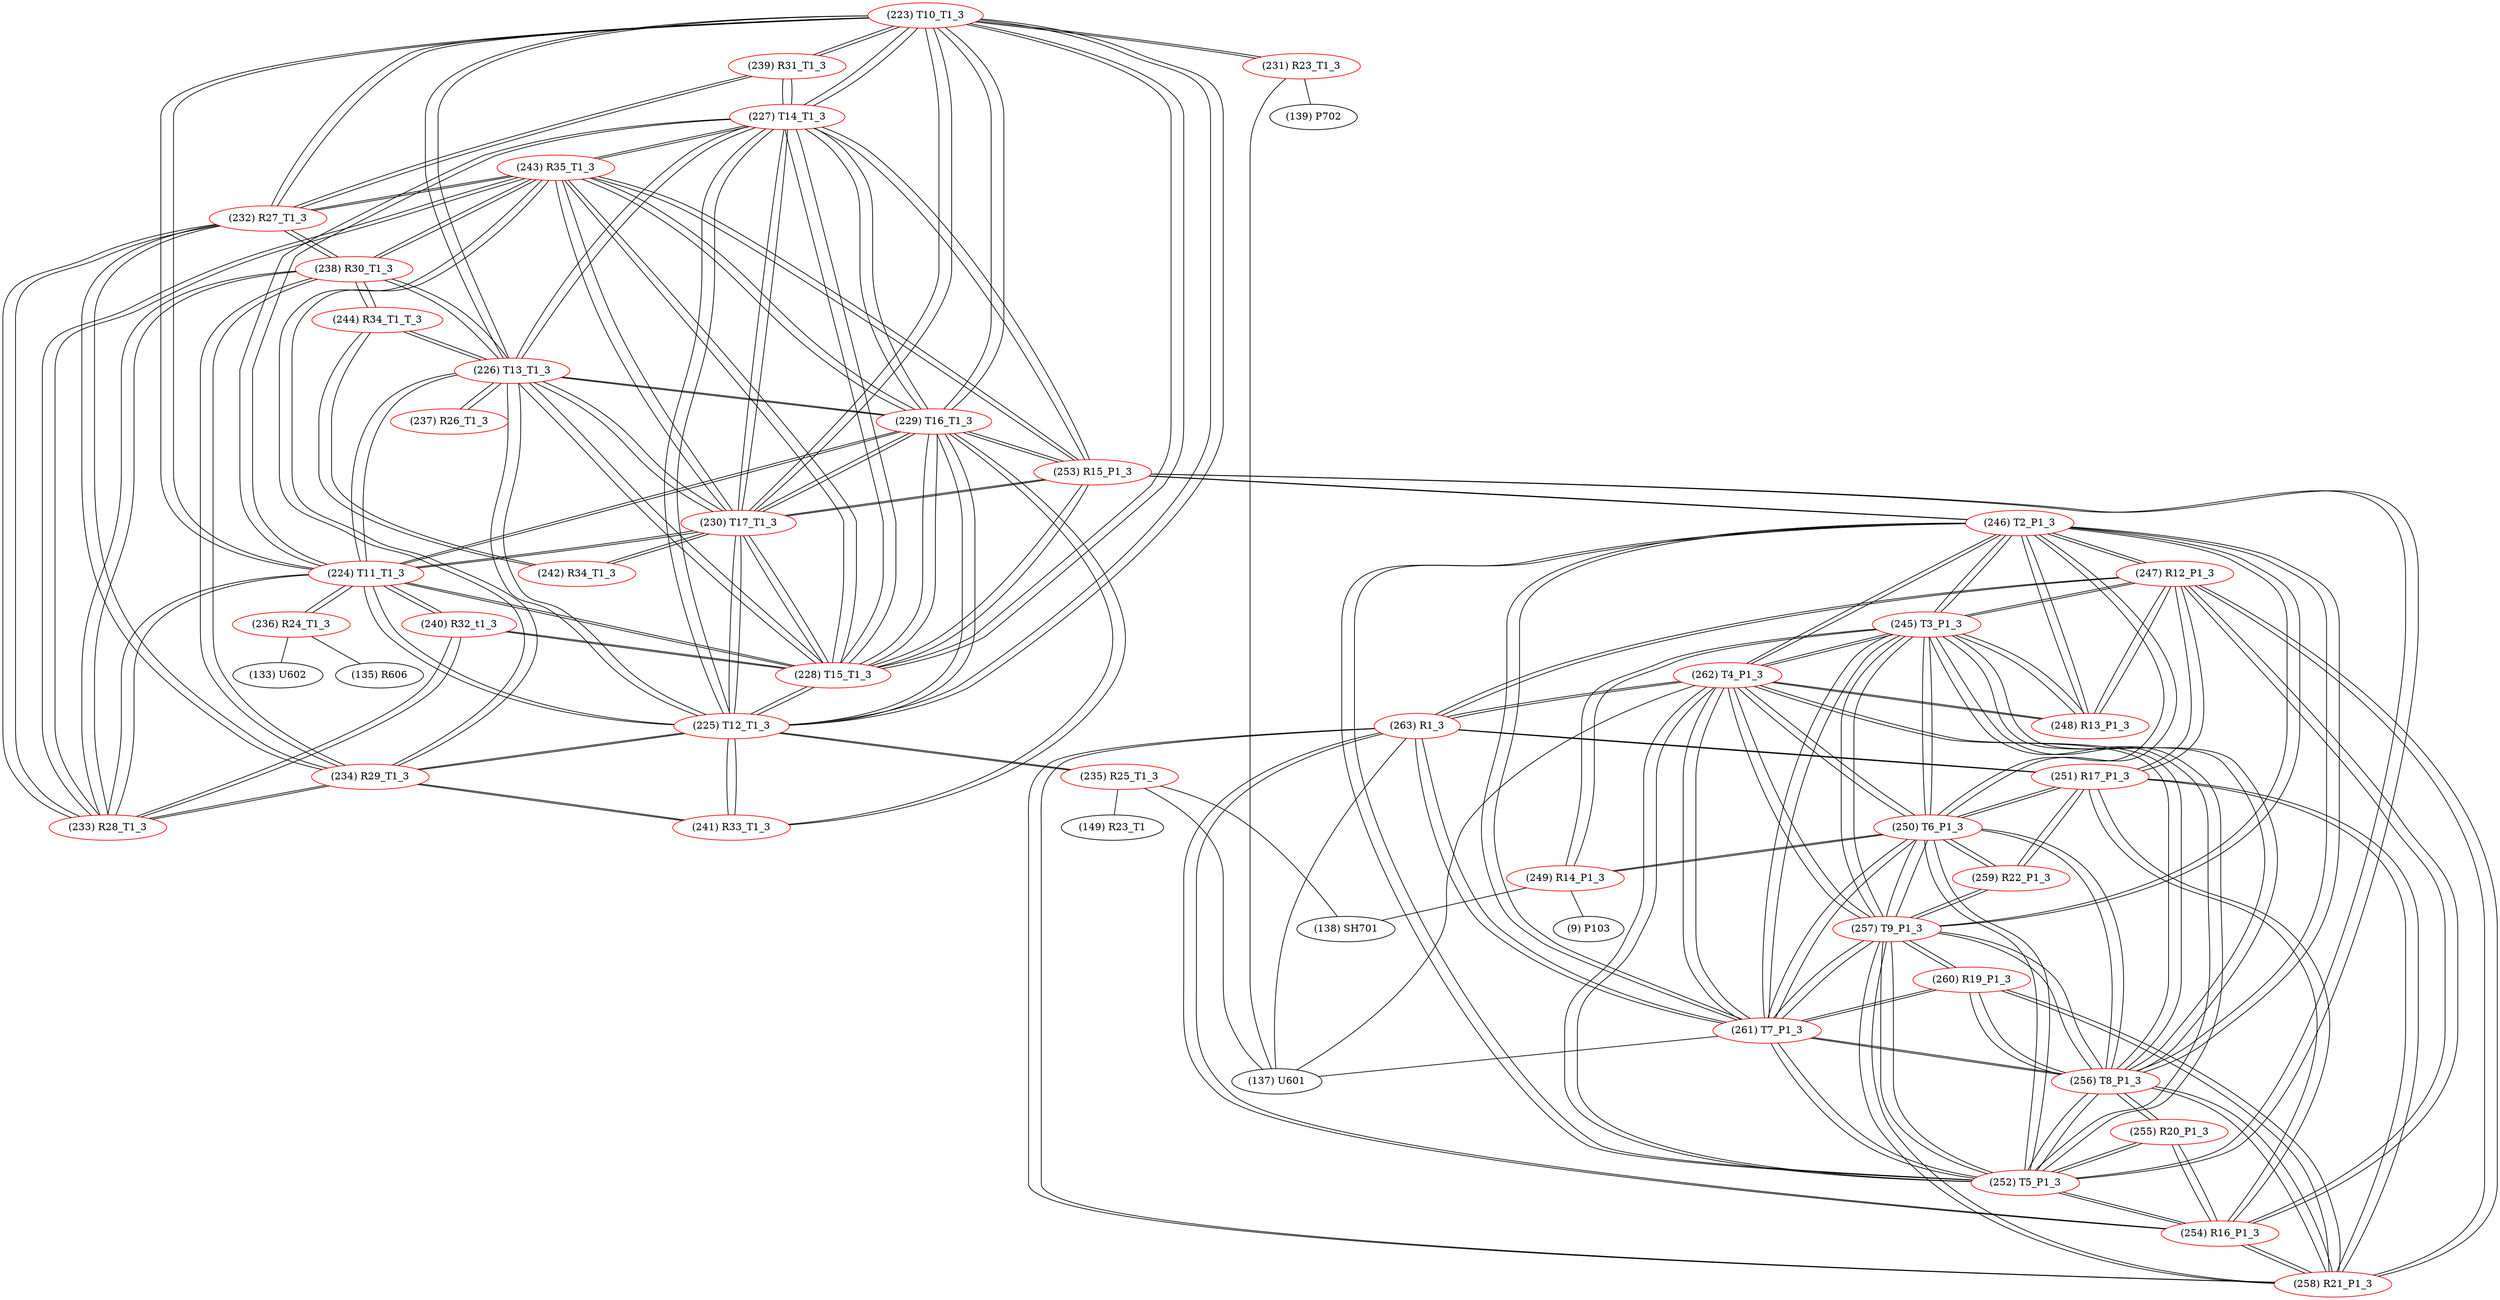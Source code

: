 graph {
	223 [label="(223) T10_T1_3" color=red]
	231 [label="(231) R23_T1_3"]
	239 [label="(239) R31_T1_3"]
	232 [label="(232) R27_T1_3"]
	229 [label="(229) T16_T1_3"]
	230 [label="(230) T17_T1_3"]
	228 [label="(228) T15_T1_3"]
	225 [label="(225) T12_T1_3"]
	227 [label="(227) T14_T1_3"]
	226 [label="(226) T13_T1_3"]
	224 [label="(224) T11_T1_3"]
	224 [label="(224) T11_T1_3" color=red]
	236 [label="(236) R24_T1_3"]
	233 [label="(233) R28_T1_3"]
	240 [label="(240) R32_t1_3"]
	223 [label="(223) T10_T1_3"]
	229 [label="(229) T16_T1_3"]
	230 [label="(230) T17_T1_3"]
	228 [label="(228) T15_T1_3"]
	225 [label="(225) T12_T1_3"]
	227 [label="(227) T14_T1_3"]
	226 [label="(226) T13_T1_3"]
	225 [label="(225) T12_T1_3" color=red]
	241 [label="(241) R33_T1_3"]
	234 [label="(234) R29_T1_3"]
	235 [label="(235) R25_T1_3"]
	223 [label="(223) T10_T1_3"]
	229 [label="(229) T16_T1_3"]
	230 [label="(230) T17_T1_3"]
	228 [label="(228) T15_T1_3"]
	227 [label="(227) T14_T1_3"]
	226 [label="(226) T13_T1_3"]
	224 [label="(224) T11_T1_3"]
	226 [label="(226) T13_T1_3" color=red]
	238 [label="(238) R30_T1_3"]
	244 [label="(244) R34_T1_T_3"]
	237 [label="(237) R26_T1_3"]
	223 [label="(223) T10_T1_3"]
	229 [label="(229) T16_T1_3"]
	230 [label="(230) T17_T1_3"]
	228 [label="(228) T15_T1_3"]
	225 [label="(225) T12_T1_3"]
	227 [label="(227) T14_T1_3"]
	224 [label="(224) T11_T1_3"]
	227 [label="(227) T14_T1_3" color=red]
	223 [label="(223) T10_T1_3"]
	229 [label="(229) T16_T1_3"]
	230 [label="(230) T17_T1_3"]
	228 [label="(228) T15_T1_3"]
	225 [label="(225) T12_T1_3"]
	226 [label="(226) T13_T1_3"]
	224 [label="(224) T11_T1_3"]
	239 [label="(239) R31_T1_3"]
	253 [label="(253) R15_P1_3"]
	243 [label="(243) R35_T1_3"]
	228 [label="(228) T15_T1_3" color=red]
	240 [label="(240) R32_t1_3"]
	223 [label="(223) T10_T1_3"]
	229 [label="(229) T16_T1_3"]
	230 [label="(230) T17_T1_3"]
	225 [label="(225) T12_T1_3"]
	227 [label="(227) T14_T1_3"]
	226 [label="(226) T13_T1_3"]
	224 [label="(224) T11_T1_3"]
	253 [label="(253) R15_P1_3"]
	243 [label="(243) R35_T1_3"]
	229 [label="(229) T16_T1_3" color=red]
	241 [label="(241) R33_T1_3"]
	223 [label="(223) T10_T1_3"]
	230 [label="(230) T17_T1_3"]
	228 [label="(228) T15_T1_3"]
	225 [label="(225) T12_T1_3"]
	227 [label="(227) T14_T1_3"]
	226 [label="(226) T13_T1_3"]
	224 [label="(224) T11_T1_3"]
	253 [label="(253) R15_P1_3"]
	243 [label="(243) R35_T1_3"]
	230 [label="(230) T17_T1_3" color=red]
	242 [label="(242) R34_T1_3"]
	223 [label="(223) T10_T1_3"]
	229 [label="(229) T16_T1_3"]
	228 [label="(228) T15_T1_3"]
	225 [label="(225) T12_T1_3"]
	227 [label="(227) T14_T1_3"]
	226 [label="(226) T13_T1_3"]
	224 [label="(224) T11_T1_3"]
	253 [label="(253) R15_P1_3"]
	243 [label="(243) R35_T1_3"]
	231 [label="(231) R23_T1_3" color=red]
	137 [label="(137) U601"]
	139 [label="(139) P702"]
	223 [label="(223) T10_T1_3"]
	232 [label="(232) R27_T1_3" color=red]
	238 [label="(238) R30_T1_3"]
	243 [label="(243) R35_T1_3"]
	234 [label="(234) R29_T1_3"]
	233 [label="(233) R28_T1_3"]
	223 [label="(223) T10_T1_3"]
	239 [label="(239) R31_T1_3"]
	233 [label="(233) R28_T1_3" color=red]
	238 [label="(238) R30_T1_3"]
	243 [label="(243) R35_T1_3"]
	234 [label="(234) R29_T1_3"]
	232 [label="(232) R27_T1_3"]
	224 [label="(224) T11_T1_3"]
	240 [label="(240) R32_t1_3"]
	234 [label="(234) R29_T1_3" color=red]
	238 [label="(238) R30_T1_3"]
	243 [label="(243) R35_T1_3"]
	233 [label="(233) R28_T1_3"]
	232 [label="(232) R27_T1_3"]
	241 [label="(241) R33_T1_3"]
	225 [label="(225) T12_T1_3"]
	235 [label="(235) R25_T1_3" color=red]
	137 [label="(137) U601"]
	138 [label="(138) SH701"]
	149 [label="(149) R23_T1"]
	225 [label="(225) T12_T1_3"]
	236 [label="(236) R24_T1_3" color=red]
	133 [label="(133) U602"]
	135 [label="(135) R606"]
	224 [label="(224) T11_T1_3"]
	237 [label="(237) R26_T1_3" color=red]
	226 [label="(226) T13_T1_3"]
	238 [label="(238) R30_T1_3" color=red]
	243 [label="(243) R35_T1_3"]
	234 [label="(234) R29_T1_3"]
	233 [label="(233) R28_T1_3"]
	232 [label="(232) R27_T1_3"]
	244 [label="(244) R34_T1_T_3"]
	226 [label="(226) T13_T1_3"]
	239 [label="(239) R31_T1_3" color=red]
	223 [label="(223) T10_T1_3"]
	232 [label="(232) R27_T1_3"]
	227 [label="(227) T14_T1_3"]
	240 [label="(240) R32_t1_3" color=red]
	228 [label="(228) T15_T1_3"]
	224 [label="(224) T11_T1_3"]
	233 [label="(233) R28_T1_3"]
	241 [label="(241) R33_T1_3" color=red]
	229 [label="(229) T16_T1_3"]
	234 [label="(234) R29_T1_3"]
	225 [label="(225) T12_T1_3"]
	242 [label="(242) R34_T1_3" color=red]
	230 [label="(230) T17_T1_3"]
	244 [label="(244) R34_T1_T_3"]
	243 [label="(243) R35_T1_3" color=red]
	238 [label="(238) R30_T1_3"]
	234 [label="(234) R29_T1_3"]
	233 [label="(233) R28_T1_3"]
	232 [label="(232) R27_T1_3"]
	253 [label="(253) R15_P1_3"]
	230 [label="(230) T17_T1_3"]
	229 [label="(229) T16_T1_3"]
	228 [label="(228) T15_T1_3"]
	227 [label="(227) T14_T1_3"]
	244 [label="(244) R34_T1_T_3" color=red]
	238 [label="(238) R30_T1_3"]
	226 [label="(226) T13_T1_3"]
	242 [label="(242) R34_T1_3"]
	245 [label="(245) T3_P1_3" color=red]
	262 [label="(262) T4_P1_3"]
	261 [label="(261) T7_P1_3"]
	252 [label="(252) T5_P1_3"]
	257 [label="(257) T9_P1_3"]
	256 [label="(256) T8_P1_3"]
	250 [label="(250) T6_P1_3"]
	246 [label="(246) T2_P1_3"]
	249 [label="(249) R14_P1_3"]
	248 [label="(248) R13_P1_3"]
	247 [label="(247) R12_P1_3"]
	246 [label="(246) T2_P1_3" color=red]
	245 [label="(245) T3_P1_3"]
	262 [label="(262) T4_P1_3"]
	261 [label="(261) T7_P1_3"]
	252 [label="(252) T5_P1_3"]
	257 [label="(257) T9_P1_3"]
	256 [label="(256) T8_P1_3"]
	250 [label="(250) T6_P1_3"]
	248 [label="(248) R13_P1_3"]
	247 [label="(247) R12_P1_3"]
	253 [label="(253) R15_P1_3"]
	247 [label="(247) R12_P1_3" color=red]
	258 [label="(258) R21_P1_3"]
	254 [label="(254) R16_P1_3"]
	251 [label="(251) R17_P1_3"]
	263 [label="(263) R1_3"]
	248 [label="(248) R13_P1_3"]
	245 [label="(245) T3_P1_3"]
	246 [label="(246) T2_P1_3"]
	248 [label="(248) R13_P1_3" color=red]
	262 [label="(262) T4_P1_3"]
	245 [label="(245) T3_P1_3"]
	247 [label="(247) R12_P1_3"]
	246 [label="(246) T2_P1_3"]
	249 [label="(249) R14_P1_3" color=red]
	138 [label="(138) SH701"]
	9 [label="(9) P103"]
	245 [label="(245) T3_P1_3"]
	250 [label="(250) T6_P1_3"]
	250 [label="(250) T6_P1_3" color=red]
	245 [label="(245) T3_P1_3"]
	262 [label="(262) T4_P1_3"]
	261 [label="(261) T7_P1_3"]
	252 [label="(252) T5_P1_3"]
	257 [label="(257) T9_P1_3"]
	256 [label="(256) T8_P1_3"]
	246 [label="(246) T2_P1_3"]
	249 [label="(249) R14_P1_3"]
	259 [label="(259) R22_P1_3"]
	251 [label="(251) R17_P1_3"]
	251 [label="(251) R17_P1_3" color=red]
	258 [label="(258) R21_P1_3"]
	254 [label="(254) R16_P1_3"]
	247 [label="(247) R12_P1_3"]
	263 [label="(263) R1_3"]
	259 [label="(259) R22_P1_3"]
	250 [label="(250) T6_P1_3"]
	252 [label="(252) T5_P1_3" color=red]
	245 [label="(245) T3_P1_3"]
	262 [label="(262) T4_P1_3"]
	261 [label="(261) T7_P1_3"]
	257 [label="(257) T9_P1_3"]
	256 [label="(256) T8_P1_3"]
	250 [label="(250) T6_P1_3"]
	246 [label="(246) T2_P1_3"]
	253 [label="(253) R15_P1_3"]
	254 [label="(254) R16_P1_3"]
	255 [label="(255) R20_P1_3"]
	253 [label="(253) R15_P1_3" color=red]
	230 [label="(230) T17_T1_3"]
	243 [label="(243) R35_T1_3"]
	229 [label="(229) T16_T1_3"]
	228 [label="(228) T15_T1_3"]
	227 [label="(227) T14_T1_3"]
	246 [label="(246) T2_P1_3"]
	252 [label="(252) T5_P1_3"]
	254 [label="(254) R16_P1_3" color=red]
	258 [label="(258) R21_P1_3"]
	247 [label="(247) R12_P1_3"]
	251 [label="(251) R17_P1_3"]
	263 [label="(263) R1_3"]
	252 [label="(252) T5_P1_3"]
	255 [label="(255) R20_P1_3"]
	255 [label="(255) R20_P1_3" color=red]
	256 [label="(256) T8_P1_3"]
	254 [label="(254) R16_P1_3"]
	252 [label="(252) T5_P1_3"]
	256 [label="(256) T8_P1_3" color=red]
	245 [label="(245) T3_P1_3"]
	262 [label="(262) T4_P1_3"]
	261 [label="(261) T7_P1_3"]
	252 [label="(252) T5_P1_3"]
	257 [label="(257) T9_P1_3"]
	250 [label="(250) T6_P1_3"]
	246 [label="(246) T2_P1_3"]
	258 [label="(258) R21_P1_3"]
	260 [label="(260) R19_P1_3"]
	255 [label="(255) R20_P1_3"]
	257 [label="(257) T9_P1_3" color=red]
	259 [label="(259) R22_P1_3"]
	245 [label="(245) T3_P1_3"]
	262 [label="(262) T4_P1_3"]
	261 [label="(261) T7_P1_3"]
	252 [label="(252) T5_P1_3"]
	256 [label="(256) T8_P1_3"]
	250 [label="(250) T6_P1_3"]
	246 [label="(246) T2_P1_3"]
	258 [label="(258) R21_P1_3"]
	260 [label="(260) R19_P1_3"]
	258 [label="(258) R21_P1_3" color=red]
	254 [label="(254) R16_P1_3"]
	247 [label="(247) R12_P1_3"]
	251 [label="(251) R17_P1_3"]
	263 [label="(263) R1_3"]
	257 [label="(257) T9_P1_3"]
	256 [label="(256) T8_P1_3"]
	260 [label="(260) R19_P1_3"]
	259 [label="(259) R22_P1_3" color=red]
	257 [label="(257) T9_P1_3"]
	250 [label="(250) T6_P1_3"]
	251 [label="(251) R17_P1_3"]
	260 [label="(260) R19_P1_3" color=red]
	257 [label="(257) T9_P1_3"]
	258 [label="(258) R21_P1_3"]
	256 [label="(256) T8_P1_3"]
	261 [label="(261) T7_P1_3"]
	261 [label="(261) T7_P1_3" color=red]
	245 [label="(245) T3_P1_3"]
	262 [label="(262) T4_P1_3"]
	252 [label="(252) T5_P1_3"]
	257 [label="(257) T9_P1_3"]
	256 [label="(256) T8_P1_3"]
	250 [label="(250) T6_P1_3"]
	246 [label="(246) T2_P1_3"]
	263 [label="(263) R1_3"]
	137 [label="(137) U601"]
	260 [label="(260) R19_P1_3"]
	262 [label="(262) T4_P1_3" color=red]
	245 [label="(245) T3_P1_3"]
	261 [label="(261) T7_P1_3"]
	252 [label="(252) T5_P1_3"]
	257 [label="(257) T9_P1_3"]
	256 [label="(256) T8_P1_3"]
	250 [label="(250) T6_P1_3"]
	246 [label="(246) T2_P1_3"]
	248 [label="(248) R13_P1_3"]
	263 [label="(263) R1_3"]
	137 [label="(137) U601"]
	263 [label="(263) R1_3" color=red]
	262 [label="(262) T4_P1_3"]
	261 [label="(261) T7_P1_3"]
	137 [label="(137) U601"]
	258 [label="(258) R21_P1_3"]
	254 [label="(254) R16_P1_3"]
	247 [label="(247) R12_P1_3"]
	251 [label="(251) R17_P1_3"]
	223 -- 231
	223 -- 239
	223 -- 232
	223 -- 229
	223 -- 230
	223 -- 228
	223 -- 225
	223 -- 227
	223 -- 226
	223 -- 224
	224 -- 236
	224 -- 233
	224 -- 240
	224 -- 223
	224 -- 229
	224 -- 230
	224 -- 228
	224 -- 225
	224 -- 227
	224 -- 226
	225 -- 241
	225 -- 234
	225 -- 235
	225 -- 223
	225 -- 229
	225 -- 230
	225 -- 228
	225 -- 227
	225 -- 226
	225 -- 224
	226 -- 238
	226 -- 244
	226 -- 237
	226 -- 223
	226 -- 229
	226 -- 230
	226 -- 228
	226 -- 225
	226 -- 227
	226 -- 224
	227 -- 223
	227 -- 229
	227 -- 230
	227 -- 228
	227 -- 225
	227 -- 226
	227 -- 224
	227 -- 239
	227 -- 253
	227 -- 243
	228 -- 240
	228 -- 223
	228 -- 229
	228 -- 230
	228 -- 225
	228 -- 227
	228 -- 226
	228 -- 224
	228 -- 253
	228 -- 243
	229 -- 241
	229 -- 223
	229 -- 230
	229 -- 228
	229 -- 225
	229 -- 227
	229 -- 226
	229 -- 224
	229 -- 253
	229 -- 243
	230 -- 242
	230 -- 223
	230 -- 229
	230 -- 228
	230 -- 225
	230 -- 227
	230 -- 226
	230 -- 224
	230 -- 253
	230 -- 243
	231 -- 137
	231 -- 139
	231 -- 223
	232 -- 238
	232 -- 243
	232 -- 234
	232 -- 233
	232 -- 223
	232 -- 239
	233 -- 238
	233 -- 243
	233 -- 234
	233 -- 232
	233 -- 224
	233 -- 240
	234 -- 238
	234 -- 243
	234 -- 233
	234 -- 232
	234 -- 241
	234 -- 225
	235 -- 137
	235 -- 138
	235 -- 149
	235 -- 225
	236 -- 133
	236 -- 135
	236 -- 224
	237 -- 226
	238 -- 243
	238 -- 234
	238 -- 233
	238 -- 232
	238 -- 244
	238 -- 226
	239 -- 223
	239 -- 232
	239 -- 227
	240 -- 228
	240 -- 224
	240 -- 233
	241 -- 229
	241 -- 234
	241 -- 225
	242 -- 230
	242 -- 244
	243 -- 238
	243 -- 234
	243 -- 233
	243 -- 232
	243 -- 253
	243 -- 230
	243 -- 229
	243 -- 228
	243 -- 227
	244 -- 238
	244 -- 226
	244 -- 242
	245 -- 262
	245 -- 261
	245 -- 252
	245 -- 257
	245 -- 256
	245 -- 250
	245 -- 246
	245 -- 249
	245 -- 248
	245 -- 247
	246 -- 245
	246 -- 262
	246 -- 261
	246 -- 252
	246 -- 257
	246 -- 256
	246 -- 250
	246 -- 248
	246 -- 247
	246 -- 253
	247 -- 258
	247 -- 254
	247 -- 251
	247 -- 263
	247 -- 248
	247 -- 245
	247 -- 246
	248 -- 262
	248 -- 245
	248 -- 247
	248 -- 246
	249 -- 138
	249 -- 9
	249 -- 245
	249 -- 250
	250 -- 245
	250 -- 262
	250 -- 261
	250 -- 252
	250 -- 257
	250 -- 256
	250 -- 246
	250 -- 249
	250 -- 259
	250 -- 251
	251 -- 258
	251 -- 254
	251 -- 247
	251 -- 263
	251 -- 259
	251 -- 250
	252 -- 245
	252 -- 262
	252 -- 261
	252 -- 257
	252 -- 256
	252 -- 250
	252 -- 246
	252 -- 253
	252 -- 254
	252 -- 255
	253 -- 230
	253 -- 243
	253 -- 229
	253 -- 228
	253 -- 227
	253 -- 246
	253 -- 252
	254 -- 258
	254 -- 247
	254 -- 251
	254 -- 263
	254 -- 252
	254 -- 255
	255 -- 256
	255 -- 254
	255 -- 252
	256 -- 245
	256 -- 262
	256 -- 261
	256 -- 252
	256 -- 257
	256 -- 250
	256 -- 246
	256 -- 258
	256 -- 260
	256 -- 255
	257 -- 259
	257 -- 245
	257 -- 262
	257 -- 261
	257 -- 252
	257 -- 256
	257 -- 250
	257 -- 246
	257 -- 258
	257 -- 260
	258 -- 254
	258 -- 247
	258 -- 251
	258 -- 263
	258 -- 257
	258 -- 256
	258 -- 260
	259 -- 257
	259 -- 250
	259 -- 251
	260 -- 257
	260 -- 258
	260 -- 256
	260 -- 261
	261 -- 245
	261 -- 262
	261 -- 252
	261 -- 257
	261 -- 256
	261 -- 250
	261 -- 246
	261 -- 263
	261 -- 137
	261 -- 260
	262 -- 245
	262 -- 261
	262 -- 252
	262 -- 257
	262 -- 256
	262 -- 250
	262 -- 246
	262 -- 248
	262 -- 263
	262 -- 137
	263 -- 262
	263 -- 261
	263 -- 137
	263 -- 258
	263 -- 254
	263 -- 247
	263 -- 251
}